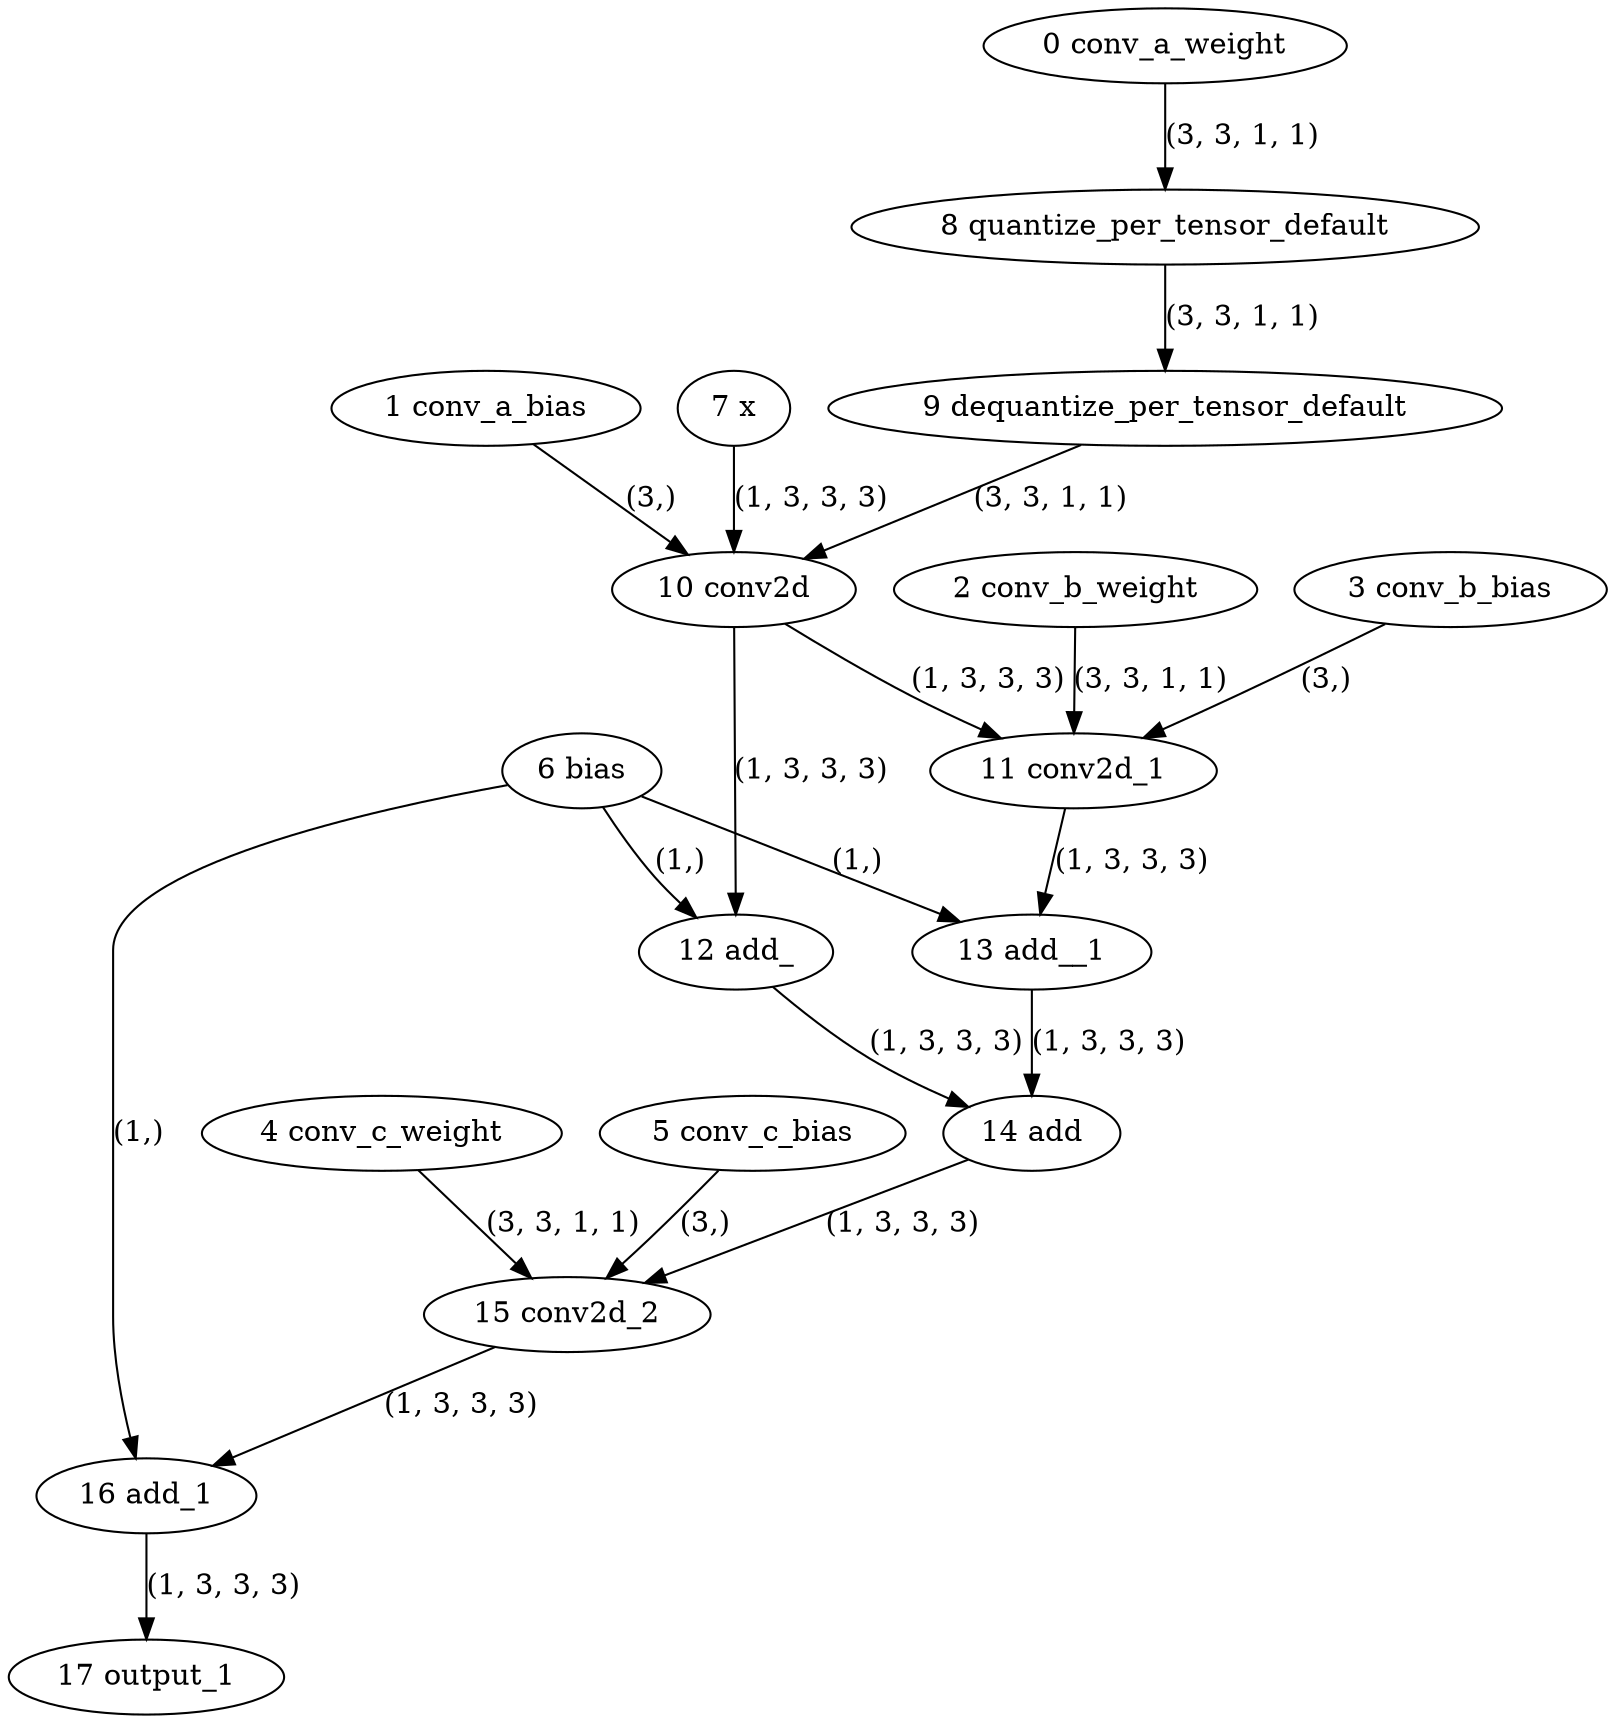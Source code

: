 strict digraph  {
"0 conv_a_weight" [id=0, type=get_attr];
"1 conv_a_bias" [id=1, type=get_attr];
"2 conv_b_weight" [id=2, type=get_attr];
"3 conv_b_bias" [id=3, type=get_attr];
"4 conv_c_weight" [id=4, type=get_attr];
"5 conv_c_bias" [id=5, type=get_attr];
"6 bias" [id=6, type=get_attr];
"7 x" [id=7, type=input];
"8 quantize_per_tensor_default" [id=8, type=quantize_per_tensor];
"9 dequantize_per_tensor_default" [id=9, type=dequantize_per_tensor];
"10 conv2d" [id=10, type=conv2d];
"11 conv2d_1" [id=11, type=conv2d];
"12 add_" [id=12, type=add_];
"13 add__1" [id=13, type=add_];
"14 add" [id=14, type=add];
"15 conv2d_2" [id=15, type=conv2d];
"16 add_1" [id=16, type=add];
"17 output_1" [id=17, type=output];
"0 conv_a_weight" -> "8 quantize_per_tensor_default"  [label="(3, 3, 1, 1)", style=solid];
"1 conv_a_bias" -> "10 conv2d"  [label="(3,)", style=solid];
"2 conv_b_weight" -> "11 conv2d_1"  [label="(3, 3, 1, 1)", style=solid];
"3 conv_b_bias" -> "11 conv2d_1"  [label="(3,)", style=solid];
"4 conv_c_weight" -> "15 conv2d_2"  [label="(3, 3, 1, 1)", style=solid];
"5 conv_c_bias" -> "15 conv2d_2"  [label="(3,)", style=solid];
"6 bias" -> "12 add_"  [label="(1,)", style=solid];
"6 bias" -> "13 add__1"  [label="(1,)", style=solid];
"6 bias" -> "16 add_1"  [label="(1,)", style=solid];
"7 x" -> "10 conv2d"  [label="(1, 3, 3, 3)", style=solid];
"8 quantize_per_tensor_default" -> "9 dequantize_per_tensor_default"  [label="(3, 3, 1, 1)", style=solid];
"9 dequantize_per_tensor_default" -> "10 conv2d"  [label="(3, 3, 1, 1)", style=solid];
"10 conv2d" -> "11 conv2d_1"  [label="(1, 3, 3, 3)", style=solid];
"10 conv2d" -> "12 add_"  [label="(1, 3, 3, 3)", style=solid];
"11 conv2d_1" -> "13 add__1"  [label="(1, 3, 3, 3)", style=solid];
"12 add_" -> "14 add"  [label="(1, 3, 3, 3)", style=solid];
"13 add__1" -> "14 add"  [label="(1, 3, 3, 3)", style=solid];
"14 add" -> "15 conv2d_2"  [label="(1, 3, 3, 3)", style=solid];
"15 conv2d_2" -> "16 add_1"  [label="(1, 3, 3, 3)", style=solid];
"16 add_1" -> "17 output_1"  [label="(1, 3, 3, 3)", style=solid];
}

